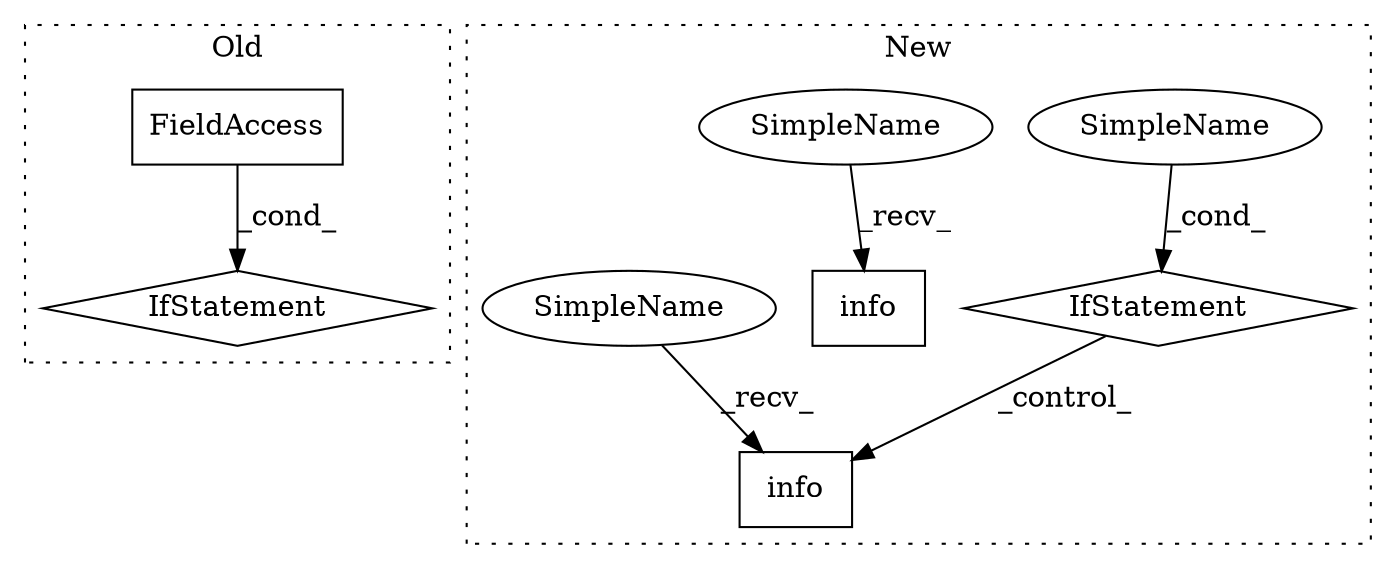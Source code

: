 digraph G {
subgraph cluster0 {
1 [label="IfStatement" a="25" s="13468,13480" l="4,2" shape="diamond"];
3 [label="FieldAccess" a="22" s="13472" l="8" shape="box"];
label = "Old";
style="dotted";
}
subgraph cluster1 {
2 [label="info" a="32" s="15443,15458" l="5,1" shape="box"];
4 [label="IfStatement" a="25" s="15387,15426" l="4,2" shape="diamond"];
5 [label="SimpleName" a="42" s="" l="" shape="ellipse"];
6 [label="info" a="32" s="15324,15334" l="5,1" shape="box"];
7 [label="SimpleName" a="42" s="15317" l="6" shape="ellipse"];
8 [label="SimpleName" a="42" s="15436" l="6" shape="ellipse"];
label = "New";
style="dotted";
}
3 -> 1 [label="_cond_"];
4 -> 2 [label="_control_"];
5 -> 4 [label="_cond_"];
7 -> 6 [label="_recv_"];
8 -> 2 [label="_recv_"];
}